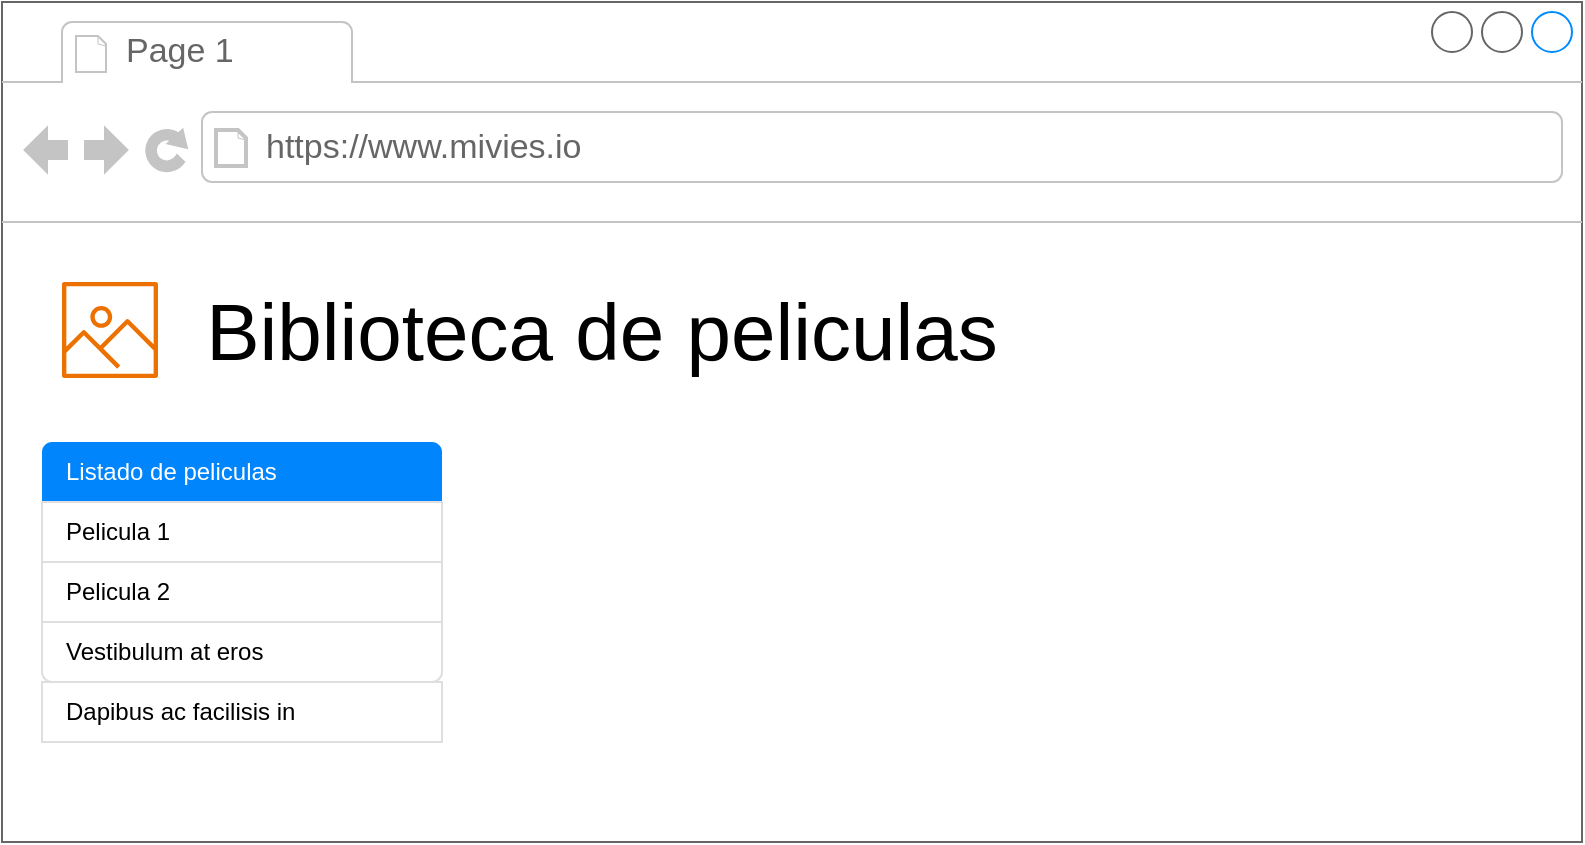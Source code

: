 <mxfile version="24.7.17">
  <diagram name="Página-1" id="LX5nIoXEMYFwSesB8xnw">
    <mxGraphModel dx="880" dy="468" grid="1" gridSize="10" guides="1" tooltips="1" connect="1" arrows="1" fold="1" page="1" pageScale="1" pageWidth="827" pageHeight="1169" math="0" shadow="0">
      <root>
        <mxCell id="0" />
        <mxCell id="1" parent="0" />
        <mxCell id="Ksczuq6RVTEMaV_xAN_e-7" value="" style="strokeWidth=1;shadow=0;dashed=0;align=center;html=1;shape=mxgraph.mockup.containers.browserWindow;rSize=0;strokeColor=#666666;strokeColor2=#008cff;strokeColor3=#c4c4c4;mainText=,;recursiveResize=0;" vertex="1" parent="1">
          <mxGeometry x="19" y="20" width="790" height="420" as="geometry" />
        </mxCell>
        <mxCell id="Ksczuq6RVTEMaV_xAN_e-8" value="Page 1" style="strokeWidth=1;shadow=0;dashed=0;align=center;html=1;shape=mxgraph.mockup.containers.anchor;fontSize=17;fontColor=#666666;align=left;whiteSpace=wrap;" vertex="1" parent="Ksczuq6RVTEMaV_xAN_e-7">
          <mxGeometry x="60" y="12" width="110" height="26" as="geometry" />
        </mxCell>
        <mxCell id="Ksczuq6RVTEMaV_xAN_e-9" value="https://www.mivies.io" style="strokeWidth=1;shadow=0;dashed=0;align=center;html=1;shape=mxgraph.mockup.containers.anchor;rSize=0;fontSize=17;fontColor=#666666;align=left;" vertex="1" parent="Ksczuq6RVTEMaV_xAN_e-7">
          <mxGeometry x="130" y="60" width="250" height="26" as="geometry" />
        </mxCell>
        <mxCell id="Ksczuq6RVTEMaV_xAN_e-1" value="" style="swimlane;fontStyle=0;childLayout=stackLayout;horizontal=1;startSize=0;horizontalStack=0;resizeParent=1;resizeParentMax=0;resizeLast=0;collapsible=0;marginBottom=0;whiteSpace=wrap;html=1;strokeColor=none;fillColor=none;" vertex="1" parent="Ksczuq6RVTEMaV_xAN_e-7">
          <mxGeometry x="20" y="220" width="200" height="150" as="geometry" />
        </mxCell>
        <mxCell id="Ksczuq6RVTEMaV_xAN_e-2" value="Listado de peliculas" style="text;strokeColor=none;fillColor=#0085FC;align=left;verticalAlign=middle;spacingLeft=10;spacingRight=10;overflow=hidden;points=[[0,0.5],[1,0.5]];portConstraint=eastwest;rotatable=0;whiteSpace=wrap;html=1;shape=mxgraph.bootstrap.topButton;rSize=5;fontColor=#ffffff;" vertex="1" parent="Ksczuq6RVTEMaV_xAN_e-1">
          <mxGeometry width="200" height="30" as="geometry" />
        </mxCell>
        <mxCell id="Ksczuq6RVTEMaV_xAN_e-4" value="Pelicula 1" style="text;strokeColor=#DFDFDF;fillColor=#FFFFFF;align=left;verticalAlign=middle;spacingLeft=10;spacingRight=10;overflow=hidden;points=[[0,0.5],[1,0.5]];portConstraint=eastwest;rotatable=0;whiteSpace=wrap;html=1;rSize=5;fontColor=#000000;" vertex="1" parent="Ksczuq6RVTEMaV_xAN_e-1">
          <mxGeometry y="30" width="200" height="30" as="geometry" />
        </mxCell>
        <mxCell id="Ksczuq6RVTEMaV_xAN_e-5" value="Pelicula 2" style="text;strokeColor=#DFDFDF;fillColor=#FFFFFF;align=left;verticalAlign=middle;spacingLeft=10;spacingRight=10;overflow=hidden;points=[[0,0.5],[1,0.5]];portConstraint=eastwest;rotatable=0;whiteSpace=wrap;html=1;rSize=5;fontColor=#000000;" vertex="1" parent="Ksczuq6RVTEMaV_xAN_e-1">
          <mxGeometry y="60" width="200" height="30" as="geometry" />
        </mxCell>
        <mxCell id="Ksczuq6RVTEMaV_xAN_e-6" value="Vestibulum at eros" style="text;strokeColor=#DFDFDF;fillColor=#FFFFFF;align=left;verticalAlign=middle;spacingLeft=10;spacingRight=10;overflow=hidden;points=[[0,0.5],[1,0.5]];portConstraint=eastwest;rotatable=0;whiteSpace=wrap;html=1;shape=mxgraph.bootstrap.bottomButton;rSize=5;fontColor=#000000;" vertex="1" parent="Ksczuq6RVTEMaV_xAN_e-1">
          <mxGeometry y="90" width="200" height="30" as="geometry" />
        </mxCell>
        <mxCell id="Ksczuq6RVTEMaV_xAN_e-3" value="Dapibus ac facilisis in" style="text;strokeColor=#DFDFDF;fillColor=#FFFFFF;align=left;verticalAlign=middle;spacingLeft=10;spacingRight=10;overflow=hidden;points=[[0,0.5],[1,0.5]];portConstraint=eastwest;rotatable=0;whiteSpace=wrap;html=1;rSize=5;fontColor=#000000;" vertex="1" parent="Ksczuq6RVTEMaV_xAN_e-1">
          <mxGeometry y="120" width="200" height="30" as="geometry" />
        </mxCell>
        <mxCell id="Ksczuq6RVTEMaV_xAN_e-10" value="" style="sketch=0;outlineConnect=0;fontColor=#232F3E;gradientColor=none;fillColor=#ED7100;strokeColor=none;dashed=0;verticalLabelPosition=bottom;verticalAlign=top;align=center;html=1;fontSize=12;fontStyle=0;aspect=fixed;pointerEvents=1;shape=mxgraph.aws4.container_registry_image;" vertex="1" parent="Ksczuq6RVTEMaV_xAN_e-7">
          <mxGeometry x="30" y="140" width="48" height="48" as="geometry" />
        </mxCell>
        <mxCell id="Ksczuq6RVTEMaV_xAN_e-11" value="Biblioteca de peliculas" style="text;html=1;align=center;verticalAlign=middle;whiteSpace=wrap;rounded=0;fontSize=40;" vertex="1" parent="Ksczuq6RVTEMaV_xAN_e-7">
          <mxGeometry x="90" y="149" width="420" height="30" as="geometry" />
        </mxCell>
      </root>
    </mxGraphModel>
  </diagram>
</mxfile>
